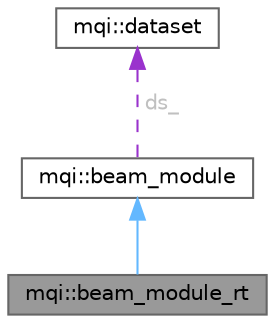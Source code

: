 digraph "mqi::beam_module_rt"
{
 // LATEX_PDF_SIZE
  bgcolor="transparent";
  edge [fontname=Helvetica,fontsize=10,labelfontname=Helvetica,labelfontsize=10];
  node [fontname=Helvetica,fontsize=10,shape=box,height=0.2,width=0.4];
  Node1 [id="Node000001",label="mqi::beam_module_rt",height=0.2,width=0.4,color="gray40", fillcolor="grey60", style="filled", fontcolor="black",tooltip="A class for handling photon and electron beams from DICOM-RT plans."];
  Node2 -> Node1 [id="edge1_Node000001_Node000002",dir="back",color="steelblue1",style="solid",tooltip=" "];
  Node2 [id="Node000002",label="mqi::beam_module",height=0.2,width=0.4,color="gray40", fillcolor="white", style="filled",URL="$classmqi_1_1beam__module.html",tooltip="A base class for interpreting DICOM beam data."];
  Node3 -> Node2 [id="edge2_Node000002_Node000003",dir="back",color="darkorchid3",style="dashed",tooltip=" ",label=<<TABLE CELLBORDER="0" BORDER="0"><TR><TD VALIGN="top" ALIGN="LEFT" CELLPADDING="1" CELLSPACING="0">ds_</TD></TR>
</TABLE>> ,fontcolor="grey" ];
  Node3 [id="Node000003",label="mqi::dataset",height=0.2,width=0.4,color="gray40", fillcolor="white", style="filled",URL="$classmqi_1_1dataset.html",tooltip="A wrapper for gdcm::DataSet that simplifies accessing DICOM data elements and sequences."];
}
